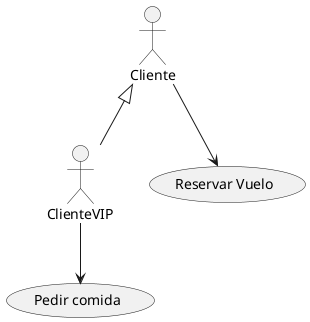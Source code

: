 @startuml
actor Cliente
actor ClienteVIP


  Cliente --> (Reservar Vuelo)

  ClienteVIP --> (Pedir comida)

Cliente <|-- ClienteVIP
@enduml
